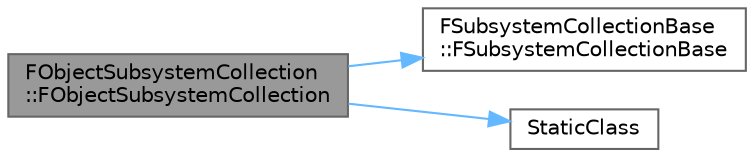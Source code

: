 digraph "FObjectSubsystemCollection::FObjectSubsystemCollection"
{
 // INTERACTIVE_SVG=YES
 // LATEX_PDF_SIZE
  bgcolor="transparent";
  edge [fontname=Helvetica,fontsize=10,labelfontname=Helvetica,labelfontsize=10];
  node [fontname=Helvetica,fontsize=10,shape=box,height=0.2,width=0.4];
  rankdir="LR";
  Node1 [id="Node000001",label="FObjectSubsystemCollection\l::FObjectSubsystemCollection",height=0.2,width=0.4,color="gray40", fillcolor="grey60", style="filled", fontcolor="black",tooltip="Construct a FSubsystemCollection, pass in the owning object almost certainly (this)."];
  Node1 -> Node2 [id="edge1_Node000001_Node000002",color="steelblue1",style="solid",tooltip=" "];
  Node2 [id="Node000002",label="FSubsystemCollectionBase\l::FSubsystemCollectionBase",height=0.2,width=0.4,color="grey40", fillcolor="white", style="filled",URL="$d7/d47/classFSubsystemCollectionBase.html#a34c9c2d35f083fffb3d80ce6069d6813",tooltip="protected constructor - for use by the template only(FSubsystemCollection<TBaseType>)"];
  Node1 -> Node3 [id="edge2_Node000001_Node000003",color="steelblue1",style="solid",tooltip=" "];
  Node3 [id="Node000003",label="StaticClass",height=0.2,width=0.4,color="grey40", fillcolor="white", style="filled",URL="$d0/d3d/ReflectedTypeAccessors_8h.html#aaf700d24c8d7d2e3afa119a1b7edbcbc",tooltip=" "];
}
